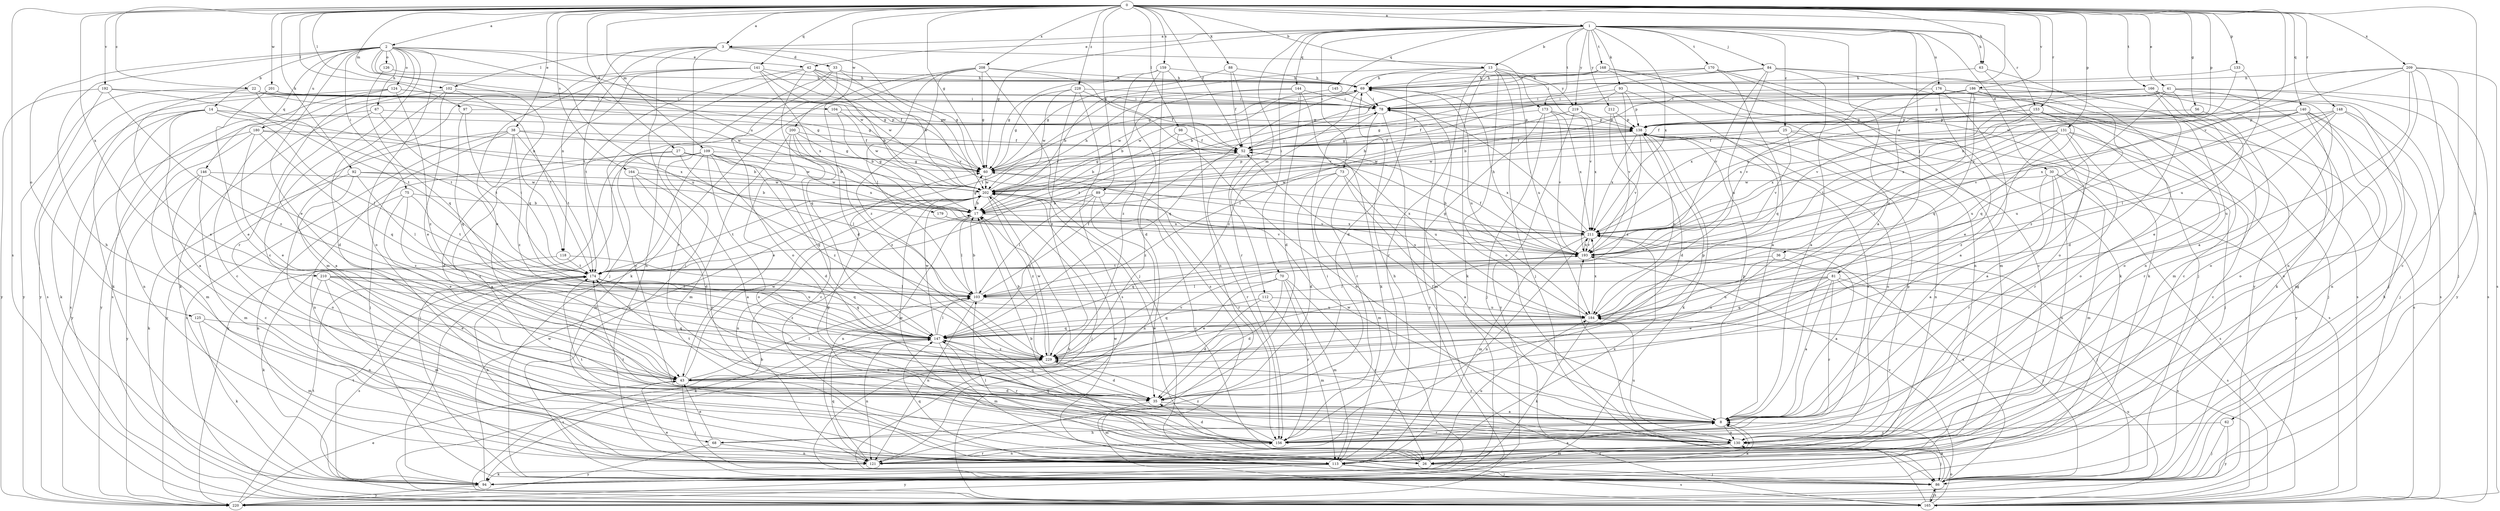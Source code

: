 strict digraph  {
0;
1;
2;
3;
8;
13;
14;
17;
22;
25;
26;
27;
30;
33;
35;
36;
38;
41;
42;
43;
52;
56;
60;
62;
63;
67;
68;
69;
70;
73;
75;
78;
81;
84;
86;
88;
89;
92;
93;
94;
97;
98;
102;
103;
104;
109;
112;
113;
118;
121;
124;
125;
126;
130;
131;
133;
138;
140;
141;
144;
145;
146;
147;
148;
153;
156;
159;
164;
165;
166;
168;
170;
173;
174;
176;
179;
180;
184;
186;
192;
193;
200;
201;
202;
208;
209;
210;
211;
212;
219;
220;
228;
229;
0 -> 1  [label=a];
0 -> 2  [label=a];
0 -> 3  [label=a];
0 -> 13  [label=b];
0 -> 22  [label=c];
0 -> 27  [label=d];
0 -> 36  [label=e];
0 -> 38  [label=e];
0 -> 41  [label=e];
0 -> 52  [label=f];
0 -> 56  [label=g];
0 -> 60  [label=g];
0 -> 62  [label=h];
0 -> 63  [label=h];
0 -> 88  [label=k];
0 -> 89  [label=k];
0 -> 92  [label=k];
0 -> 97  [label=l];
0 -> 98  [label=l];
0 -> 102  [label=l];
0 -> 104  [label=m];
0 -> 109  [label=m];
0 -> 131  [label=p];
0 -> 133  [label=p];
0 -> 138  [label=p];
0 -> 140  [label=q];
0 -> 141  [label=q];
0 -> 148  [label=r];
0 -> 153  [label=r];
0 -> 159  [label=s];
0 -> 164  [label=s];
0 -> 165  [label=s];
0 -> 166  [label=t];
0 -> 186  [label=v];
0 -> 192  [label=v];
0 -> 193  [label=v];
0 -> 200  [label=w];
0 -> 201  [label=w];
0 -> 208  [label=x];
0 -> 209  [label=x];
0 -> 210  [label=x];
0 -> 228  [label=z];
1 -> 3  [label=a];
1 -> 8  [label=a];
1 -> 13  [label=b];
1 -> 25  [label=c];
1 -> 30  [label=d];
1 -> 42  [label=e];
1 -> 60  [label=g];
1 -> 63  [label=h];
1 -> 70  [label=i];
1 -> 73  [label=i];
1 -> 81  [label=j];
1 -> 84  [label=j];
1 -> 93  [label=k];
1 -> 112  [label=m];
1 -> 144  [label=q];
1 -> 145  [label=q];
1 -> 153  [label=r];
1 -> 168  [label=t];
1 -> 170  [label=t];
1 -> 173  [label=t];
1 -> 176  [label=u];
1 -> 211  [label=x];
1 -> 212  [label=y];
1 -> 219  [label=y];
2 -> 14  [label=b];
2 -> 26  [label=c];
2 -> 42  [label=e];
2 -> 43  [label=e];
2 -> 67  [label=h];
2 -> 68  [label=h];
2 -> 75  [label=i];
2 -> 118  [label=n];
2 -> 124  [label=o];
2 -> 125  [label=o];
2 -> 126  [label=o];
2 -> 130  [label=o];
2 -> 146  [label=q];
2 -> 156  [label=r];
2 -> 179  [label=u];
2 -> 180  [label=u];
2 -> 184  [label=u];
2 -> 202  [label=w];
3 -> 33  [label=d];
3 -> 86  [label=j];
3 -> 102  [label=l];
3 -> 118  [label=n];
3 -> 156  [label=r];
3 -> 173  [label=t];
3 -> 174  [label=t];
3 -> 202  [label=w];
8 -> 52  [label=f];
8 -> 68  [label=h];
8 -> 130  [label=o];
8 -> 138  [label=p];
8 -> 156  [label=r];
8 -> 202  [label=w];
8 -> 229  [label=z];
13 -> 17  [label=b];
13 -> 35  [label=d];
13 -> 69  [label=h];
13 -> 86  [label=j];
13 -> 94  [label=k];
13 -> 130  [label=o];
13 -> 156  [label=r];
13 -> 184  [label=u];
13 -> 193  [label=v];
13 -> 219  [label=y];
14 -> 8  [label=a];
14 -> 94  [label=k];
14 -> 103  [label=l];
14 -> 121  [label=n];
14 -> 138  [label=p];
14 -> 165  [label=s];
14 -> 211  [label=x];
17 -> 60  [label=g];
17 -> 103  [label=l];
17 -> 121  [label=n];
17 -> 211  [label=x];
22 -> 43  [label=e];
22 -> 60  [label=g];
22 -> 78  [label=i];
22 -> 174  [label=t];
22 -> 202  [label=w];
22 -> 220  [label=y];
25 -> 52  [label=f];
25 -> 86  [label=j];
25 -> 165  [label=s];
25 -> 193  [label=v];
25 -> 202  [label=w];
26 -> 8  [label=a];
26 -> 17  [label=b];
26 -> 86  [label=j];
26 -> 103  [label=l];
26 -> 184  [label=u];
26 -> 202  [label=w];
26 -> 211  [label=x];
27 -> 8  [label=a];
27 -> 60  [label=g];
27 -> 103  [label=l];
27 -> 121  [label=n];
27 -> 202  [label=w];
30 -> 8  [label=a];
30 -> 113  [label=m];
30 -> 121  [label=n];
30 -> 156  [label=r];
30 -> 165  [label=s];
30 -> 202  [label=w];
33 -> 69  [label=h];
33 -> 86  [label=j];
33 -> 121  [label=n];
33 -> 130  [label=o];
33 -> 193  [label=v];
35 -> 8  [label=a];
35 -> 113  [label=m];
35 -> 147  [label=q];
35 -> 174  [label=t];
36 -> 8  [label=a];
36 -> 174  [label=t];
36 -> 229  [label=z];
38 -> 17  [label=b];
38 -> 35  [label=d];
38 -> 52  [label=f];
38 -> 86  [label=j];
38 -> 165  [label=s];
38 -> 174  [label=t];
38 -> 220  [label=y];
38 -> 229  [label=z];
41 -> 43  [label=e];
41 -> 78  [label=i];
41 -> 130  [label=o];
41 -> 138  [label=p];
41 -> 147  [label=q];
41 -> 165  [label=s];
41 -> 211  [label=x];
41 -> 220  [label=y];
42 -> 17  [label=b];
42 -> 26  [label=c];
42 -> 60  [label=g];
42 -> 69  [label=h];
42 -> 147  [label=q];
42 -> 174  [label=t];
42 -> 202  [label=w];
43 -> 35  [label=d];
43 -> 86  [label=j];
43 -> 103  [label=l];
43 -> 138  [label=p];
43 -> 202  [label=w];
52 -> 60  [label=g];
52 -> 156  [label=r];
52 -> 184  [label=u];
52 -> 211  [label=x];
52 -> 229  [label=z];
56 -> 138  [label=p];
56 -> 156  [label=r];
60 -> 52  [label=f];
60 -> 156  [label=r];
60 -> 202  [label=w];
62 -> 86  [label=j];
62 -> 156  [label=r];
62 -> 220  [label=y];
63 -> 69  [label=h];
63 -> 121  [label=n];
63 -> 130  [label=o];
67 -> 8  [label=a];
67 -> 138  [label=p];
67 -> 174  [label=t];
67 -> 220  [label=y];
68 -> 43  [label=e];
68 -> 78  [label=i];
68 -> 121  [label=n];
68 -> 220  [label=y];
69 -> 78  [label=i];
69 -> 147  [label=q];
69 -> 184  [label=u];
69 -> 202  [label=w];
69 -> 229  [label=z];
70 -> 26  [label=c];
70 -> 35  [label=d];
70 -> 43  [label=e];
70 -> 103  [label=l];
70 -> 113  [label=m];
70 -> 156  [label=r];
73 -> 8  [label=a];
73 -> 35  [label=d];
73 -> 113  [label=m];
73 -> 184  [label=u];
73 -> 202  [label=w];
75 -> 17  [label=b];
75 -> 43  [label=e];
75 -> 121  [label=n];
75 -> 174  [label=t];
75 -> 229  [label=z];
78 -> 138  [label=p];
78 -> 156  [label=r];
78 -> 174  [label=t];
78 -> 220  [label=y];
81 -> 8  [label=a];
81 -> 43  [label=e];
81 -> 86  [label=j];
81 -> 103  [label=l];
81 -> 147  [label=q];
81 -> 156  [label=r];
81 -> 165  [label=s];
81 -> 184  [label=u];
84 -> 8  [label=a];
84 -> 17  [label=b];
84 -> 69  [label=h];
84 -> 86  [label=j];
84 -> 184  [label=u];
84 -> 193  [label=v];
84 -> 220  [label=y];
86 -> 8  [label=a];
86 -> 17  [label=b];
86 -> 43  [label=e];
86 -> 165  [label=s];
86 -> 193  [label=v];
86 -> 202  [label=w];
86 -> 211  [label=x];
88 -> 52  [label=f];
88 -> 60  [label=g];
88 -> 69  [label=h];
88 -> 156  [label=r];
89 -> 17  [label=b];
89 -> 26  [label=c];
89 -> 103  [label=l];
89 -> 121  [label=n];
89 -> 147  [label=q];
89 -> 211  [label=x];
92 -> 17  [label=b];
92 -> 94  [label=k];
92 -> 103  [label=l];
92 -> 130  [label=o];
92 -> 202  [label=w];
93 -> 17  [label=b];
93 -> 78  [label=i];
93 -> 138  [label=p];
93 -> 147  [label=q];
93 -> 193  [label=v];
94 -> 8  [label=a];
94 -> 174  [label=t];
94 -> 202  [label=w];
94 -> 220  [label=y];
97 -> 138  [label=p];
97 -> 147  [label=q];
97 -> 174  [label=t];
98 -> 17  [label=b];
98 -> 52  [label=f];
98 -> 130  [label=o];
102 -> 35  [label=d];
102 -> 43  [label=e];
102 -> 78  [label=i];
102 -> 94  [label=k];
102 -> 174  [label=t];
103 -> 17  [label=b];
103 -> 52  [label=f];
103 -> 94  [label=k];
103 -> 121  [label=n];
103 -> 184  [label=u];
104 -> 17  [label=b];
104 -> 138  [label=p];
104 -> 202  [label=w];
109 -> 35  [label=d];
109 -> 60  [label=g];
109 -> 86  [label=j];
109 -> 113  [label=m];
109 -> 130  [label=o];
109 -> 147  [label=q];
109 -> 211  [label=x];
109 -> 220  [label=y];
109 -> 229  [label=z];
112 -> 35  [label=d];
112 -> 113  [label=m];
112 -> 147  [label=q];
112 -> 184  [label=u];
113 -> 8  [label=a];
113 -> 69  [label=h];
113 -> 86  [label=j];
113 -> 94  [label=k];
113 -> 147  [label=q];
113 -> 165  [label=s];
113 -> 220  [label=y];
118 -> 94  [label=k];
118 -> 147  [label=q];
118 -> 174  [label=t];
121 -> 147  [label=q];
121 -> 156  [label=r];
124 -> 26  [label=c];
124 -> 52  [label=f];
124 -> 78  [label=i];
124 -> 94  [label=k];
124 -> 165  [label=s];
124 -> 229  [label=z];
125 -> 94  [label=k];
125 -> 113  [label=m];
125 -> 147  [label=q];
126 -> 69  [label=h];
126 -> 147  [label=q];
130 -> 26  [label=c];
130 -> 86  [label=j];
130 -> 113  [label=m];
130 -> 138  [label=p];
130 -> 174  [label=t];
130 -> 184  [label=u];
131 -> 8  [label=a];
131 -> 26  [label=c];
131 -> 52  [label=f];
131 -> 103  [label=l];
131 -> 156  [label=r];
131 -> 211  [label=x];
131 -> 220  [label=y];
131 -> 229  [label=z];
133 -> 69  [label=h];
133 -> 184  [label=u];
133 -> 193  [label=v];
138 -> 52  [label=f];
138 -> 94  [label=k];
138 -> 121  [label=n];
138 -> 130  [label=o];
138 -> 156  [label=r];
138 -> 184  [label=u];
138 -> 193  [label=v];
138 -> 202  [label=w];
138 -> 211  [label=x];
140 -> 52  [label=f];
140 -> 94  [label=k];
140 -> 113  [label=m];
140 -> 121  [label=n];
140 -> 130  [label=o];
140 -> 138  [label=p];
140 -> 184  [label=u];
140 -> 193  [label=v];
140 -> 211  [label=x];
141 -> 43  [label=e];
141 -> 60  [label=g];
141 -> 69  [label=h];
141 -> 113  [label=m];
141 -> 147  [label=q];
141 -> 202  [label=w];
141 -> 211  [label=x];
144 -> 17  [label=b];
144 -> 35  [label=d];
144 -> 78  [label=i];
144 -> 94  [label=k];
144 -> 174  [label=t];
145 -> 78  [label=i];
145 -> 202  [label=w];
146 -> 26  [label=c];
146 -> 113  [label=m];
146 -> 202  [label=w];
146 -> 220  [label=y];
146 -> 229  [label=z];
147 -> 103  [label=l];
147 -> 113  [label=m];
147 -> 121  [label=n];
147 -> 156  [label=r];
147 -> 165  [label=s];
147 -> 202  [label=w];
147 -> 229  [label=z];
148 -> 86  [label=j];
148 -> 103  [label=l];
148 -> 130  [label=o];
148 -> 138  [label=p];
148 -> 184  [label=u];
148 -> 211  [label=x];
153 -> 60  [label=g];
153 -> 86  [label=j];
153 -> 130  [label=o];
153 -> 138  [label=p];
153 -> 165  [label=s];
153 -> 174  [label=t];
153 -> 184  [label=u];
153 -> 211  [label=x];
156 -> 8  [label=a];
156 -> 35  [label=d];
156 -> 60  [label=g];
156 -> 121  [label=n];
156 -> 147  [label=q];
156 -> 174  [label=t];
156 -> 202  [label=w];
156 -> 229  [label=z];
159 -> 35  [label=d];
159 -> 60  [label=g];
159 -> 69  [label=h];
159 -> 121  [label=n];
159 -> 165  [label=s];
159 -> 229  [label=z];
164 -> 8  [label=a];
164 -> 35  [label=d];
164 -> 130  [label=o];
164 -> 202  [label=w];
165 -> 17  [label=b];
165 -> 78  [label=i];
165 -> 86  [label=j];
165 -> 130  [label=o];
165 -> 184  [label=u];
165 -> 193  [label=v];
166 -> 35  [label=d];
166 -> 60  [label=g];
166 -> 78  [label=i];
166 -> 86  [label=j];
166 -> 94  [label=k];
166 -> 113  [label=m];
166 -> 165  [label=s];
166 -> 193  [label=v];
168 -> 26  [label=c];
168 -> 52  [label=f];
168 -> 60  [label=g];
168 -> 69  [label=h];
168 -> 94  [label=k];
168 -> 121  [label=n];
170 -> 8  [label=a];
170 -> 69  [label=h];
170 -> 78  [label=i];
170 -> 94  [label=k];
170 -> 113  [label=m];
173 -> 52  [label=f];
173 -> 86  [label=j];
173 -> 113  [label=m];
173 -> 138  [label=p];
173 -> 193  [label=v];
173 -> 211  [label=x];
174 -> 103  [label=l];
174 -> 121  [label=n];
174 -> 147  [label=q];
174 -> 165  [label=s];
174 -> 229  [label=z];
176 -> 8  [label=a];
176 -> 26  [label=c];
176 -> 43  [label=e];
176 -> 78  [label=i];
176 -> 165  [label=s];
176 -> 193  [label=v];
179 -> 193  [label=v];
179 -> 211  [label=x];
180 -> 17  [label=b];
180 -> 43  [label=e];
180 -> 52  [label=f];
180 -> 113  [label=m];
180 -> 147  [label=q];
180 -> 220  [label=y];
184 -> 69  [label=h];
184 -> 94  [label=k];
184 -> 147  [label=q];
184 -> 211  [label=x];
186 -> 17  [label=b];
186 -> 52  [label=f];
186 -> 78  [label=i];
186 -> 86  [label=j];
186 -> 130  [label=o];
186 -> 147  [label=q];
186 -> 184  [label=u];
186 -> 211  [label=x];
186 -> 229  [label=z];
192 -> 78  [label=i];
192 -> 165  [label=s];
192 -> 174  [label=t];
192 -> 220  [label=y];
192 -> 229  [label=z];
193 -> 52  [label=f];
193 -> 60  [label=g];
193 -> 69  [label=h];
193 -> 165  [label=s];
193 -> 174  [label=t];
193 -> 211  [label=x];
200 -> 26  [label=c];
200 -> 43  [label=e];
200 -> 52  [label=f];
200 -> 60  [label=g];
200 -> 113  [label=m];
200 -> 229  [label=z];
201 -> 43  [label=e];
201 -> 60  [label=g];
201 -> 78  [label=i];
201 -> 220  [label=y];
202 -> 17  [label=b];
202 -> 69  [label=h];
202 -> 86  [label=j];
202 -> 121  [label=n];
202 -> 138  [label=p];
202 -> 174  [label=t];
202 -> 193  [label=v];
202 -> 229  [label=z];
208 -> 35  [label=d];
208 -> 60  [label=g];
208 -> 69  [label=h];
208 -> 86  [label=j];
208 -> 94  [label=k];
208 -> 103  [label=l];
208 -> 193  [label=v];
208 -> 229  [label=z];
209 -> 8  [label=a];
209 -> 26  [label=c];
209 -> 69  [label=h];
209 -> 86  [label=j];
209 -> 121  [label=n];
209 -> 165  [label=s];
209 -> 202  [label=w];
209 -> 211  [label=x];
210 -> 43  [label=e];
210 -> 103  [label=l];
210 -> 113  [label=m];
210 -> 121  [label=n];
210 -> 147  [label=q];
210 -> 184  [label=u];
211 -> 78  [label=i];
211 -> 86  [label=j];
211 -> 113  [label=m];
211 -> 121  [label=n];
211 -> 147  [label=q];
211 -> 193  [label=v];
212 -> 35  [label=d];
212 -> 138  [label=p];
212 -> 229  [label=z];
219 -> 103  [label=l];
219 -> 138  [label=p];
219 -> 211  [label=x];
219 -> 220  [label=y];
220 -> 43  [label=e];
220 -> 174  [label=t];
228 -> 52  [label=f];
228 -> 60  [label=g];
228 -> 78  [label=i];
228 -> 165  [label=s];
228 -> 202  [label=w];
228 -> 229  [label=z];
229 -> 17  [label=b];
229 -> 35  [label=d];
229 -> 43  [label=e];
229 -> 193  [label=v];
229 -> 202  [label=w];
}
